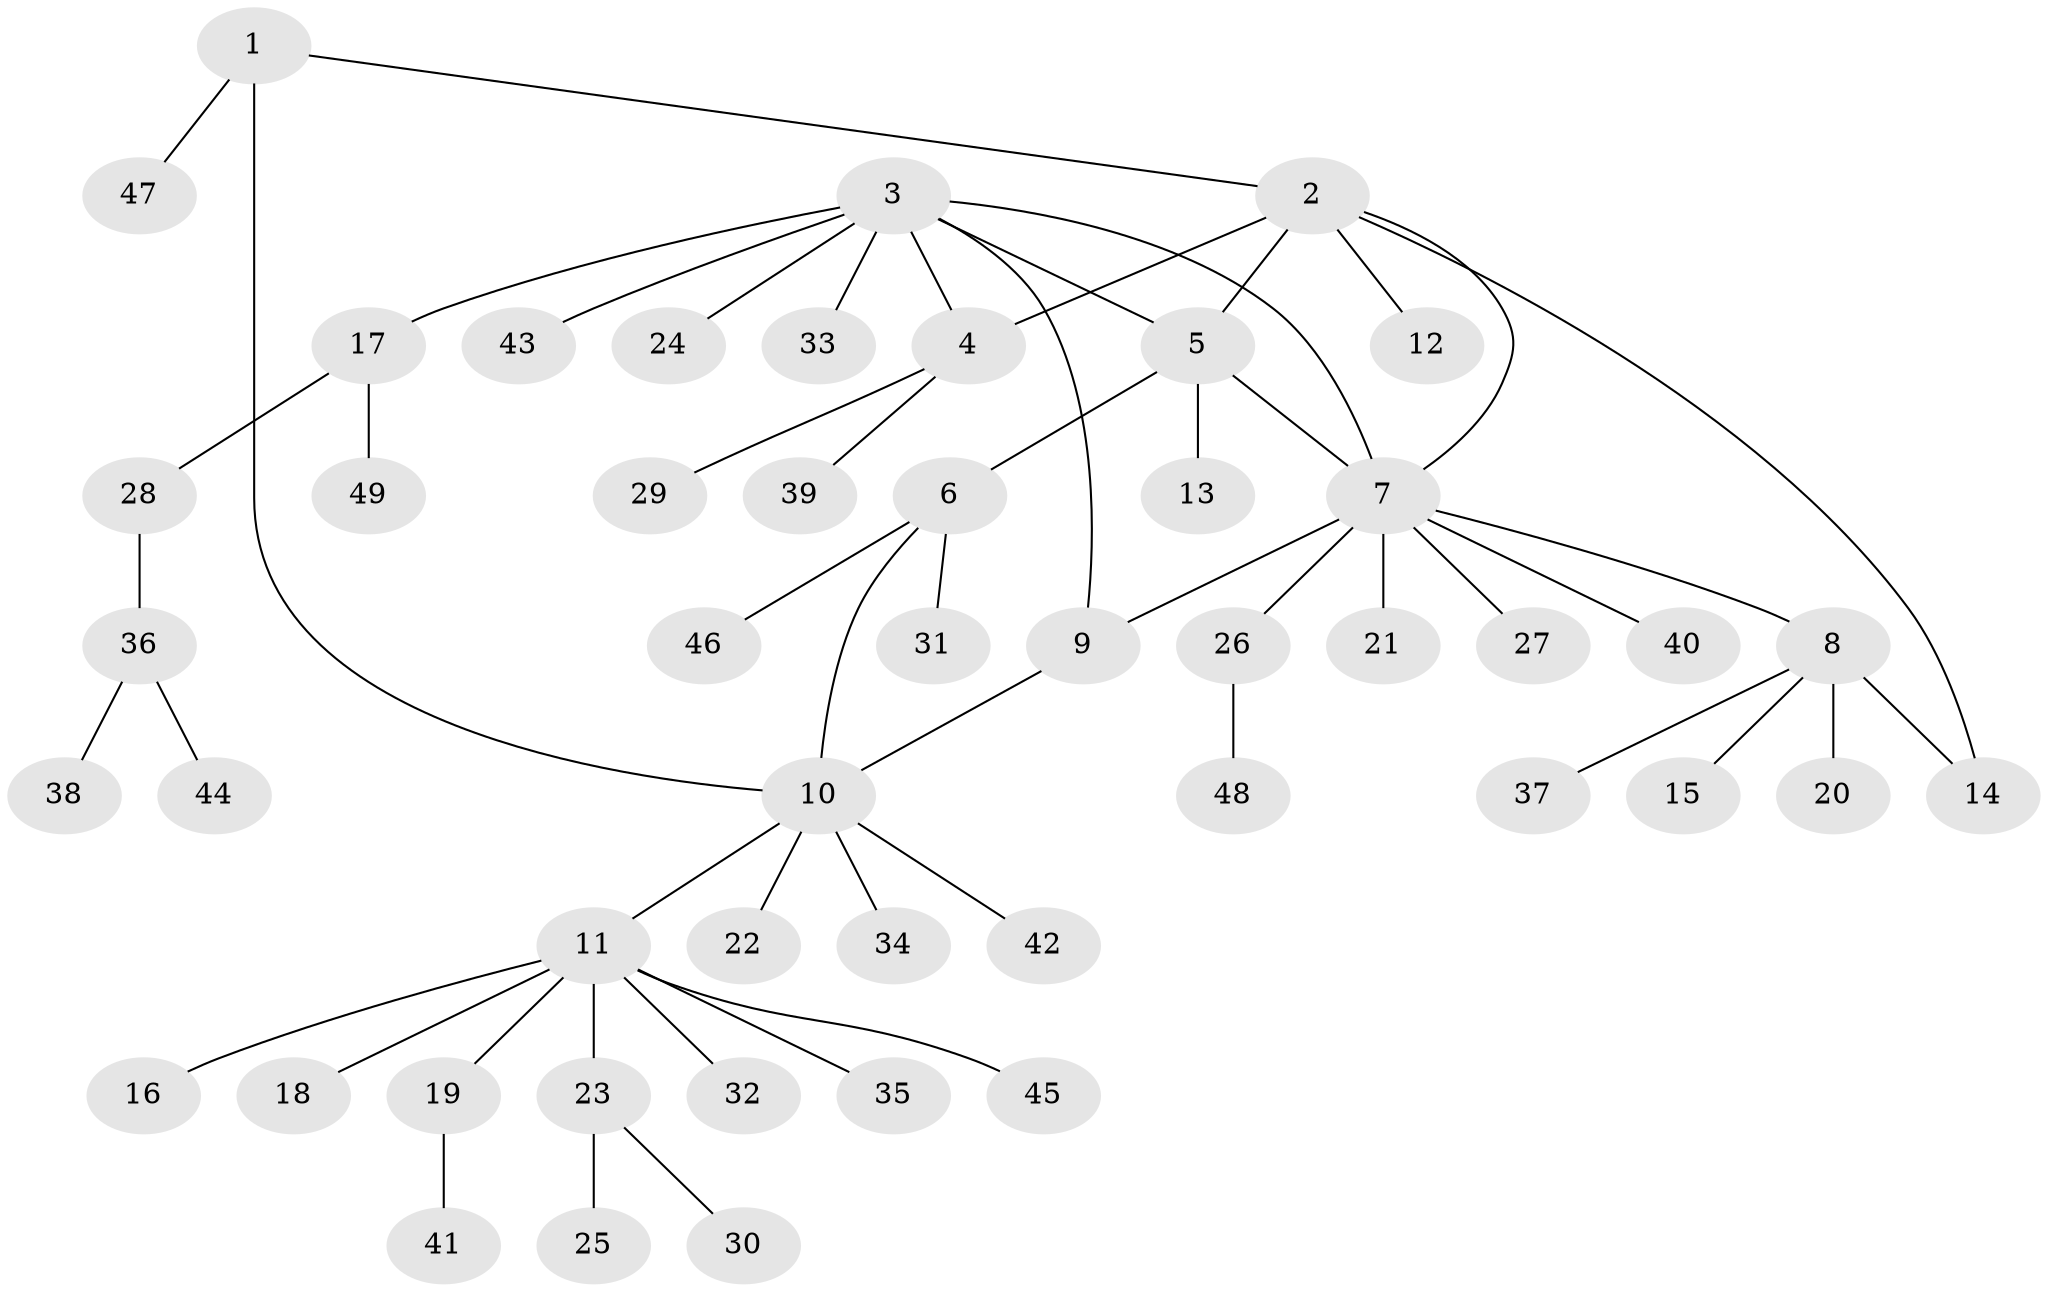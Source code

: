 // coarse degree distribution, {2: 0.16216216216216217, 7: 0.05405405405405406, 12: 0.02702702702702703, 3: 0.05405405405405406, 4: 0.02702702702702703, 8: 0.02702702702702703, 1: 0.6486486486486487}
// Generated by graph-tools (version 1.1) at 2025/42/03/06/25 10:42:09]
// undirected, 49 vertices, 55 edges
graph export_dot {
graph [start="1"]
  node [color=gray90,style=filled];
  1;
  2;
  3;
  4;
  5;
  6;
  7;
  8;
  9;
  10;
  11;
  12;
  13;
  14;
  15;
  16;
  17;
  18;
  19;
  20;
  21;
  22;
  23;
  24;
  25;
  26;
  27;
  28;
  29;
  30;
  31;
  32;
  33;
  34;
  35;
  36;
  37;
  38;
  39;
  40;
  41;
  42;
  43;
  44;
  45;
  46;
  47;
  48;
  49;
  1 -- 2;
  1 -- 10;
  1 -- 47;
  2 -- 4;
  2 -- 5;
  2 -- 7;
  2 -- 12;
  2 -- 14;
  3 -- 4;
  3 -- 5;
  3 -- 7;
  3 -- 9;
  3 -- 17;
  3 -- 24;
  3 -- 33;
  3 -- 43;
  4 -- 29;
  4 -- 39;
  5 -- 6;
  5 -- 7;
  5 -- 13;
  6 -- 10;
  6 -- 31;
  6 -- 46;
  7 -- 8;
  7 -- 9;
  7 -- 21;
  7 -- 26;
  7 -- 27;
  7 -- 40;
  8 -- 14;
  8 -- 15;
  8 -- 20;
  8 -- 37;
  9 -- 10;
  10 -- 11;
  10 -- 22;
  10 -- 34;
  10 -- 42;
  11 -- 16;
  11 -- 18;
  11 -- 19;
  11 -- 23;
  11 -- 32;
  11 -- 35;
  11 -- 45;
  17 -- 28;
  17 -- 49;
  19 -- 41;
  23 -- 25;
  23 -- 30;
  26 -- 48;
  28 -- 36;
  36 -- 38;
  36 -- 44;
}
